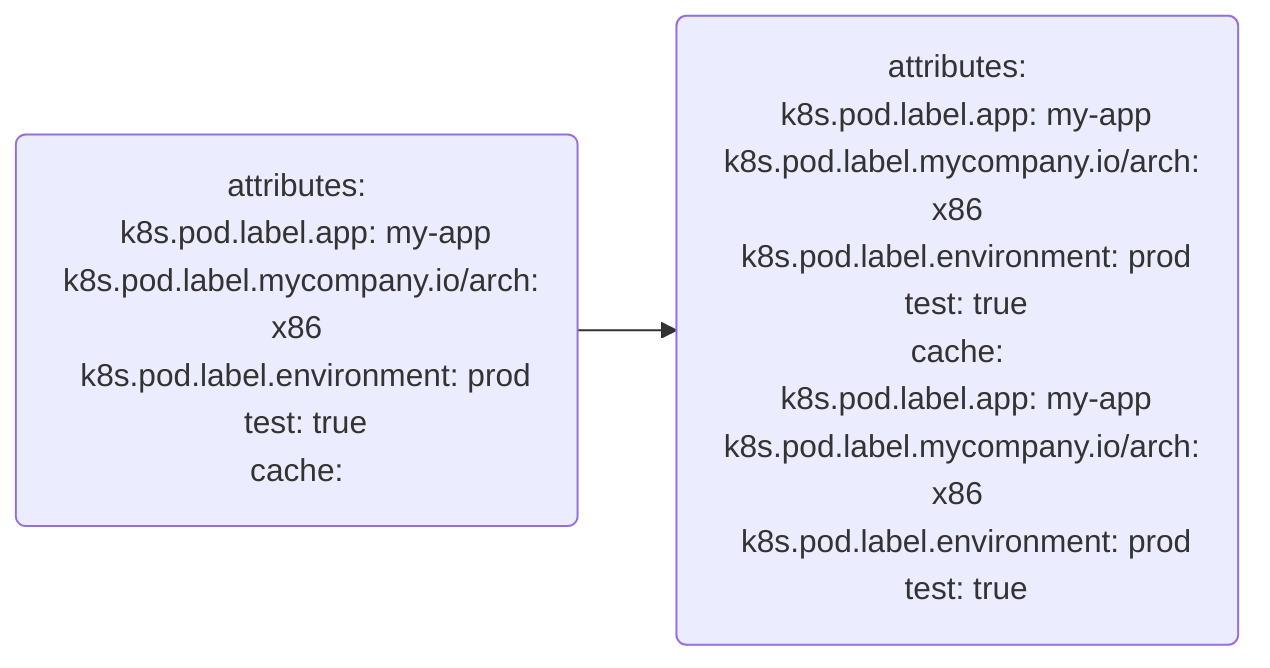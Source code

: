 flowchart LR
    log2(attributes:
&nbsp;&nbsp;k8s.pod.label.app: my-app
&nbsp;&nbsp;k8s.pod.label.mycompany.io/arch: x86
&nbsp;&nbsp;k8s.pod.label.environment: prod
&nbsp;&nbsp;test: true
cache:
    )
    log3(attributes:
&nbsp;&nbsp;k8s.pod.label.app: my-app
&nbsp;&nbsp;k8s.pod.label.mycompany.io/arch: x86
&nbsp;&nbsp;k8s.pod.label.environment: prod
&nbsp;&nbsp;test: true
cache:
&nbsp;&nbsp;k8s.pod.label.app: my-app
&nbsp;&nbsp;k8s.pod.label.mycompany.io/arch: x86
&nbsp;&nbsp;k8s.pod.label.environment: prod
&nbsp;&nbsp;test: true
    )
    log2 --> log3